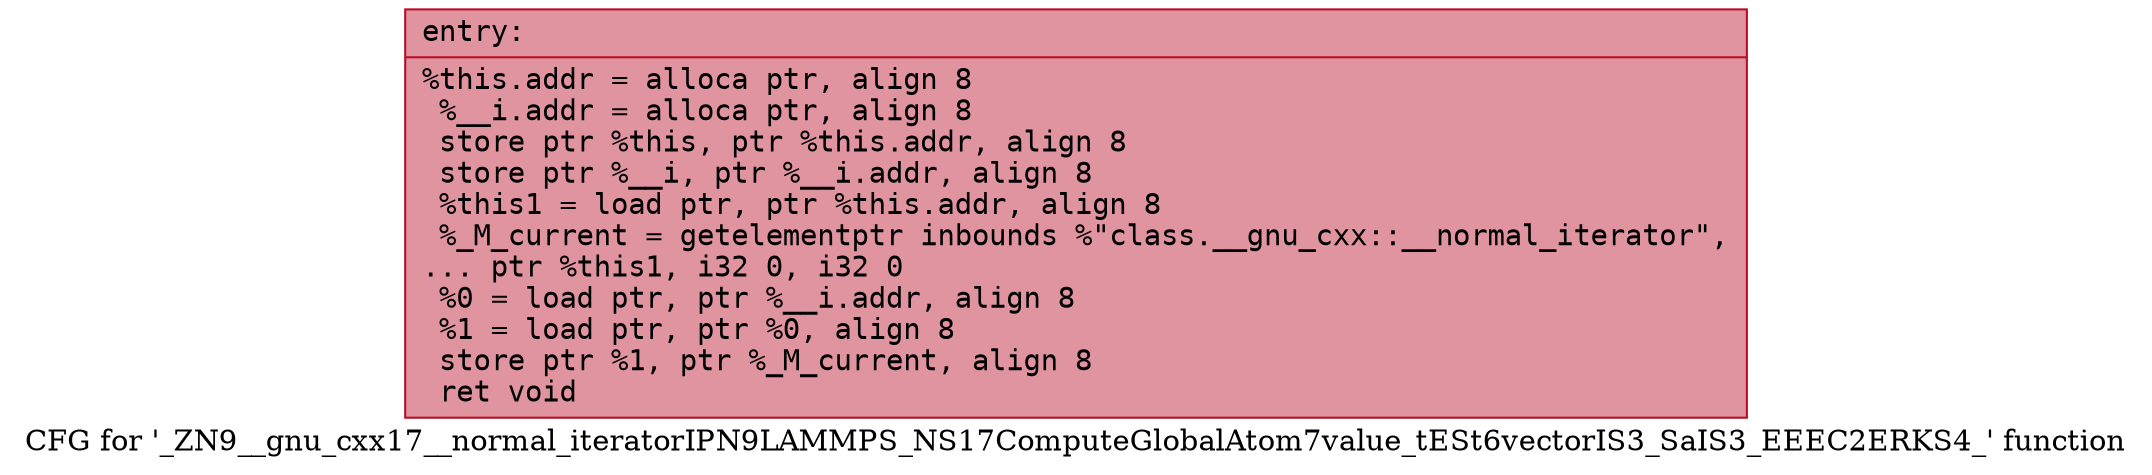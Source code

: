 digraph "CFG for '_ZN9__gnu_cxx17__normal_iteratorIPN9LAMMPS_NS17ComputeGlobalAtom7value_tESt6vectorIS3_SaIS3_EEEC2ERKS4_' function" {
	label="CFG for '_ZN9__gnu_cxx17__normal_iteratorIPN9LAMMPS_NS17ComputeGlobalAtom7value_tESt6vectorIS3_SaIS3_EEEC2ERKS4_' function";

	Node0x56131ec21960 [shape=record,color="#b70d28ff", style=filled, fillcolor="#b70d2870" fontname="Courier",label="{entry:\l|  %this.addr = alloca ptr, align 8\l  %__i.addr = alloca ptr, align 8\l  store ptr %this, ptr %this.addr, align 8\l  store ptr %__i, ptr %__i.addr, align 8\l  %this1 = load ptr, ptr %this.addr, align 8\l  %_M_current = getelementptr inbounds %\"class.__gnu_cxx::__normal_iterator\",\l... ptr %this1, i32 0, i32 0\l  %0 = load ptr, ptr %__i.addr, align 8\l  %1 = load ptr, ptr %0, align 8\l  store ptr %1, ptr %_M_current, align 8\l  ret void\l}"];
}
